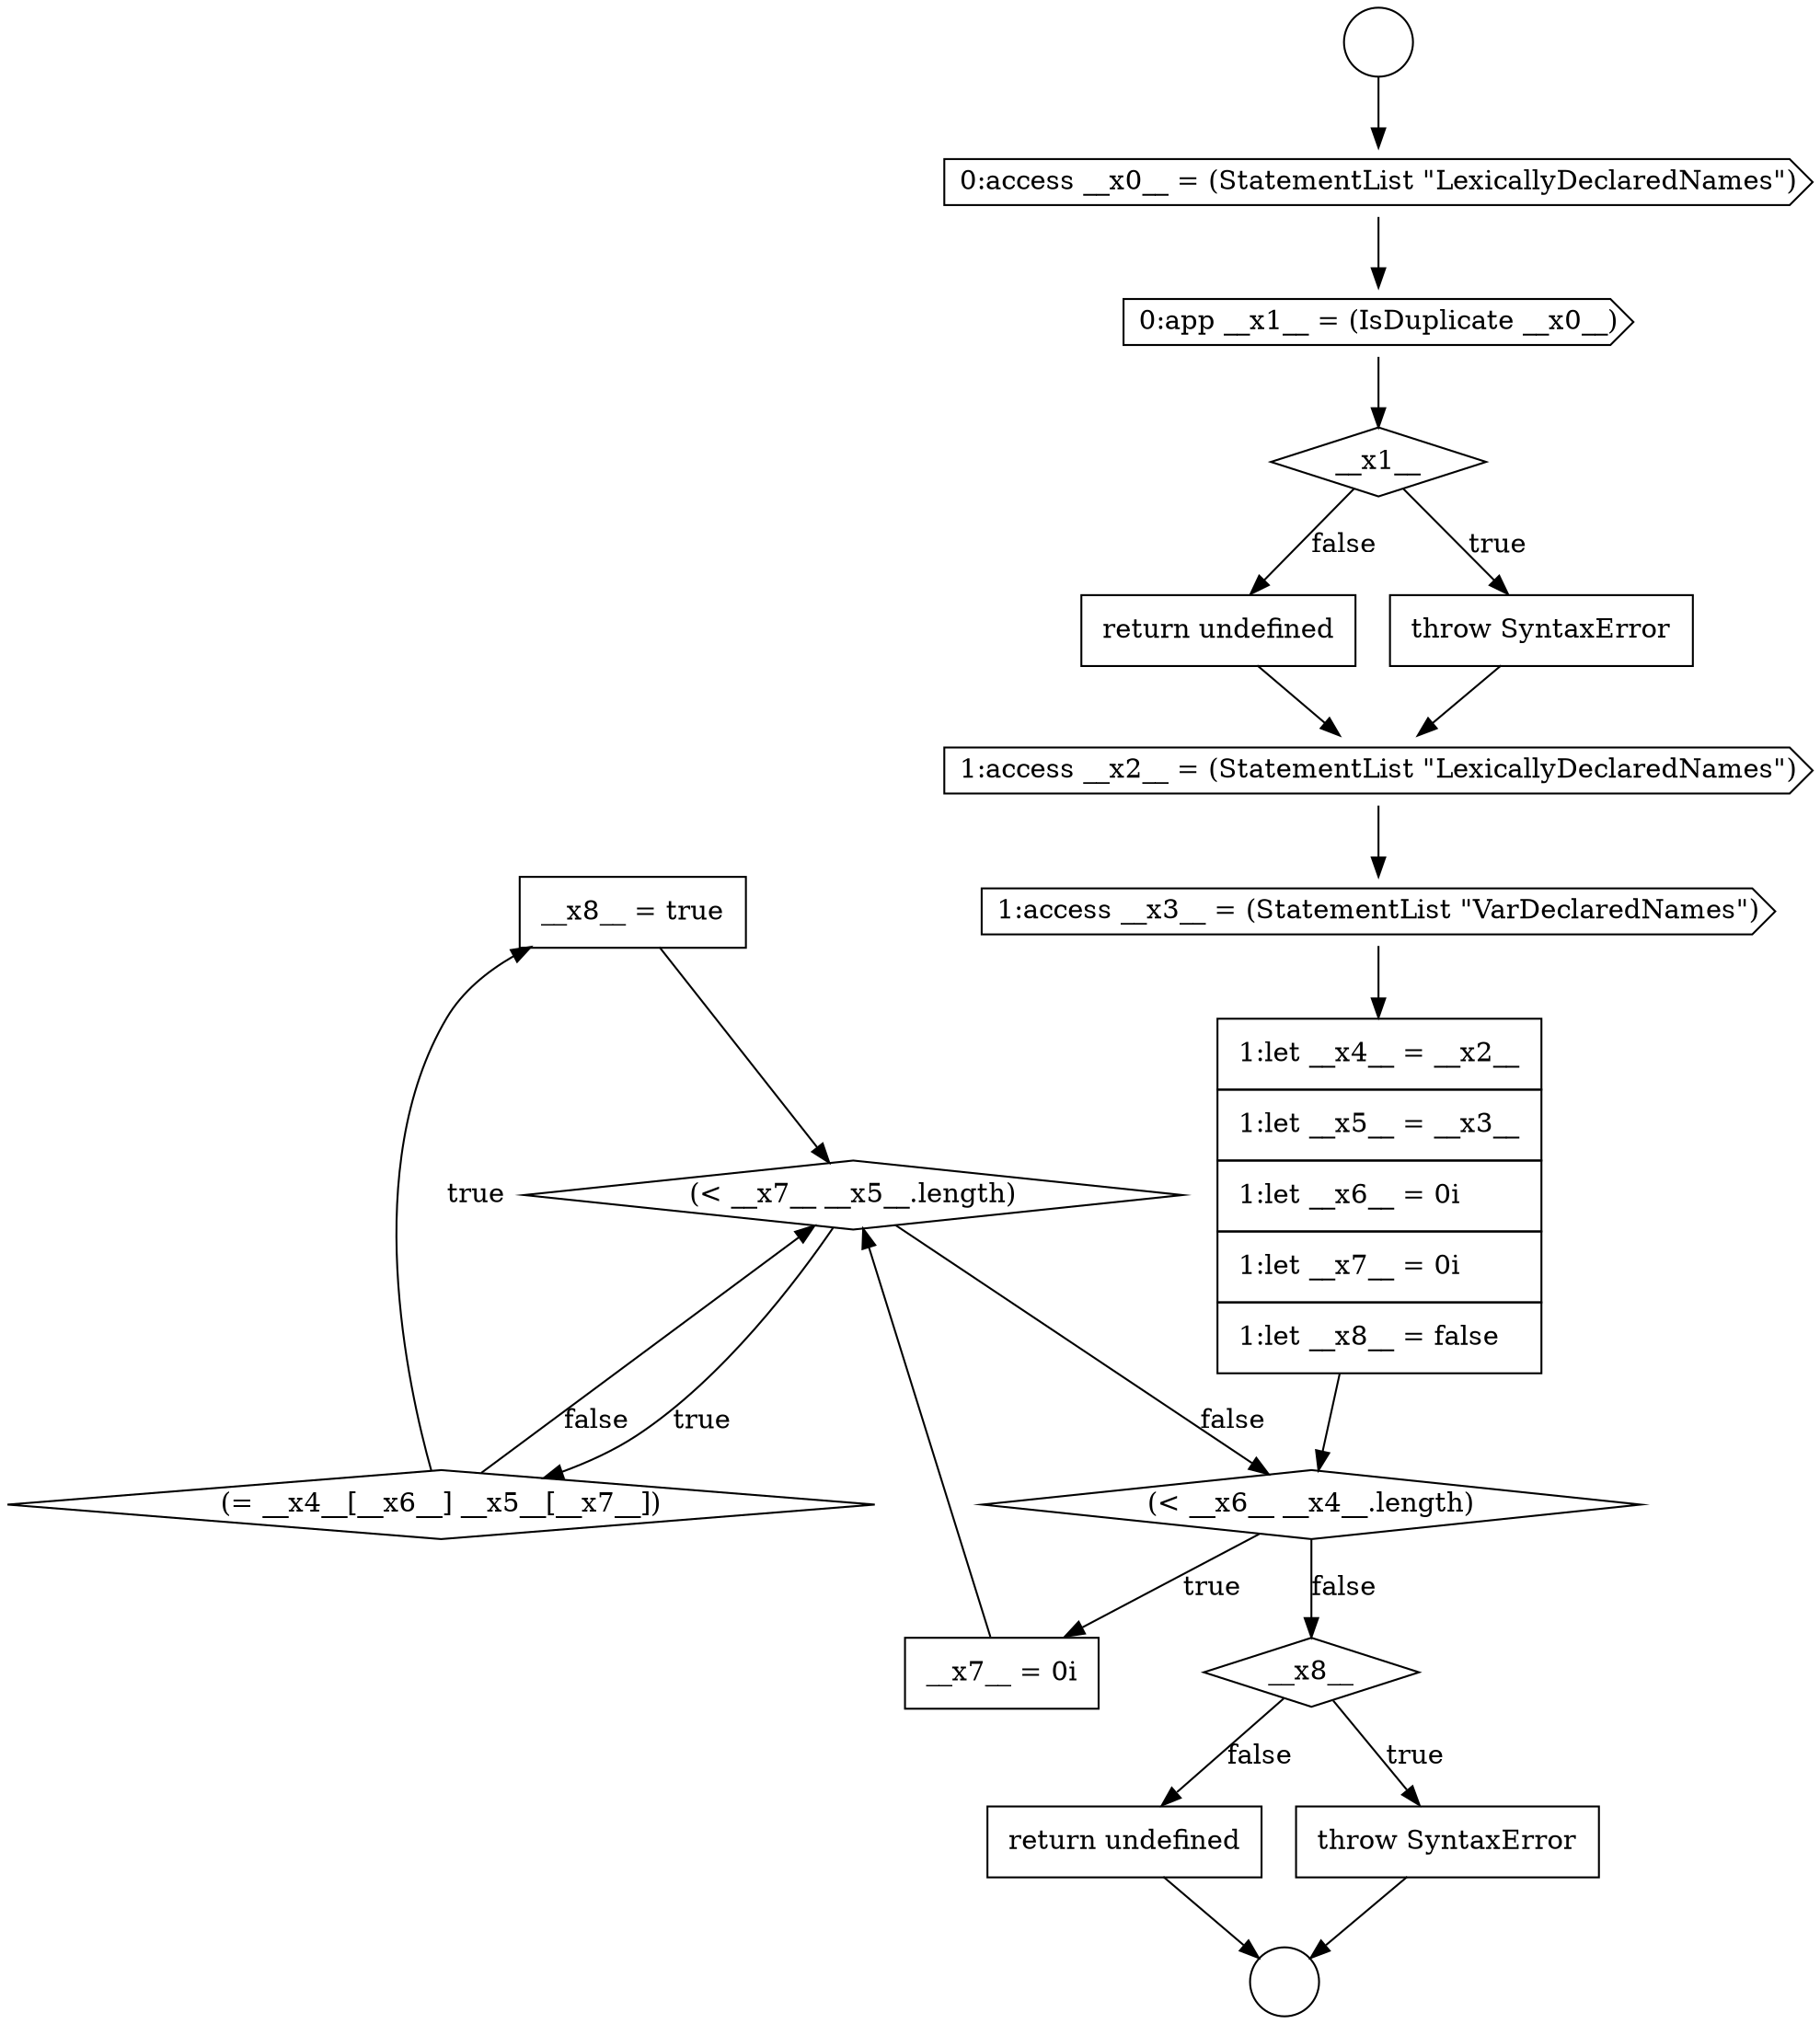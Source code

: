 digraph {
  node16135 [shape=none, margin=0, label=<<font color="black">
    <table border="0" cellborder="1" cellspacing="0" cellpadding="10">
      <tr><td align="left">__x8__ = true</td></tr>
    </table>
  </font>> color="black" fillcolor="white" style=filled]
  node16123 [shape=cds, label=<<font color="black">0:access __x0__ = (StatementList &quot;LexicallyDeclaredNames&quot;)</font>> color="black" fillcolor="white" style=filled]
  node16127 [shape=none, margin=0, label=<<font color="black">
    <table border="0" cellborder="1" cellspacing="0" cellpadding="10">
      <tr><td align="left">return undefined</td></tr>
    </table>
  </font>> color="black" fillcolor="white" style=filled]
  node16132 [shape=none, margin=0, label=<<font color="black">
    <table border="0" cellborder="1" cellspacing="0" cellpadding="10">
      <tr><td align="left">__x7__ = 0i</td></tr>
    </table>
  </font>> color="black" fillcolor="white" style=filled]
  node16122 [shape=circle label=" " color="black" fillcolor="white" style=filled]
  node16133 [shape=diamond, label=<<font color="black">(&lt; __x7__ __x5__.length)</font>> color="black" fillcolor="white" style=filled]
  node16128 [shape=cds, label=<<font color="black">1:access __x2__ = (StatementList &quot;LexicallyDeclaredNames&quot;)</font>> color="black" fillcolor="white" style=filled]
  node16129 [shape=cds, label=<<font color="black">1:access __x3__ = (StatementList &quot;VarDeclaredNames&quot;)</font>> color="black" fillcolor="white" style=filled]
  node16126 [shape=none, margin=0, label=<<font color="black">
    <table border="0" cellborder="1" cellspacing="0" cellpadding="10">
      <tr><td align="left">throw SyntaxError</td></tr>
    </table>
  </font>> color="black" fillcolor="white" style=filled]
  node16138 [shape=none, margin=0, label=<<font color="black">
    <table border="0" cellborder="1" cellspacing="0" cellpadding="10">
      <tr><td align="left">return undefined</td></tr>
    </table>
  </font>> color="black" fillcolor="white" style=filled]
  node16121 [shape=circle label=" " color="black" fillcolor="white" style=filled]
  node16134 [shape=diamond, label=<<font color="black">(= __x4__[__x6__] __x5__[__x7__])</font>> color="black" fillcolor="white" style=filled]
  node16130 [shape=none, margin=0, label=<<font color="black">
    <table border="0" cellborder="1" cellspacing="0" cellpadding="10">
      <tr><td align="left">1:let __x4__ = __x2__</td></tr>
      <tr><td align="left">1:let __x5__ = __x3__</td></tr>
      <tr><td align="left">1:let __x6__ = 0i</td></tr>
      <tr><td align="left">1:let __x7__ = 0i</td></tr>
      <tr><td align="left">1:let __x8__ = false</td></tr>
    </table>
  </font>> color="black" fillcolor="white" style=filled]
  node16125 [shape=diamond, label=<<font color="black">__x1__</font>> color="black" fillcolor="white" style=filled]
  node16137 [shape=none, margin=0, label=<<font color="black">
    <table border="0" cellborder="1" cellspacing="0" cellpadding="10">
      <tr><td align="left">throw SyntaxError</td></tr>
    </table>
  </font>> color="black" fillcolor="white" style=filled]
  node16124 [shape=cds, label=<<font color="black">0:app __x1__ = (IsDuplicate __x0__)</font>> color="black" fillcolor="white" style=filled]
  node16131 [shape=diamond, label=<<font color="black">(&lt; __x6__ __x4__.length)</font>> color="black" fillcolor="white" style=filled]
  node16136 [shape=diamond, label=<<font color="black">__x8__</font>> color="black" fillcolor="white" style=filled]
  node16134 -> node16135 [label=<<font color="black">true</font>> color="black"]
  node16134 -> node16133 [label=<<font color="black">false</font>> color="black"]
  node16129 -> node16130 [ color="black"]
  node16137 -> node16122 [ color="black"]
  node16124 -> node16125 [ color="black"]
  node16131 -> node16132 [label=<<font color="black">true</font>> color="black"]
  node16131 -> node16136 [label=<<font color="black">false</font>> color="black"]
  node16126 -> node16128 [ color="black"]
  node16127 -> node16128 [ color="black"]
  node16123 -> node16124 [ color="black"]
  node16130 -> node16131 [ color="black"]
  node16128 -> node16129 [ color="black"]
  node16121 -> node16123 [ color="black"]
  node16125 -> node16126 [label=<<font color="black">true</font>> color="black"]
  node16125 -> node16127 [label=<<font color="black">false</font>> color="black"]
  node16133 -> node16134 [label=<<font color="black">true</font>> color="black"]
  node16133 -> node16131 [label=<<font color="black">false</font>> color="black"]
  node16138 -> node16122 [ color="black"]
  node16135 -> node16133 [ color="black"]
  node16136 -> node16137 [label=<<font color="black">true</font>> color="black"]
  node16136 -> node16138 [label=<<font color="black">false</font>> color="black"]
  node16132 -> node16133 [ color="black"]
}
